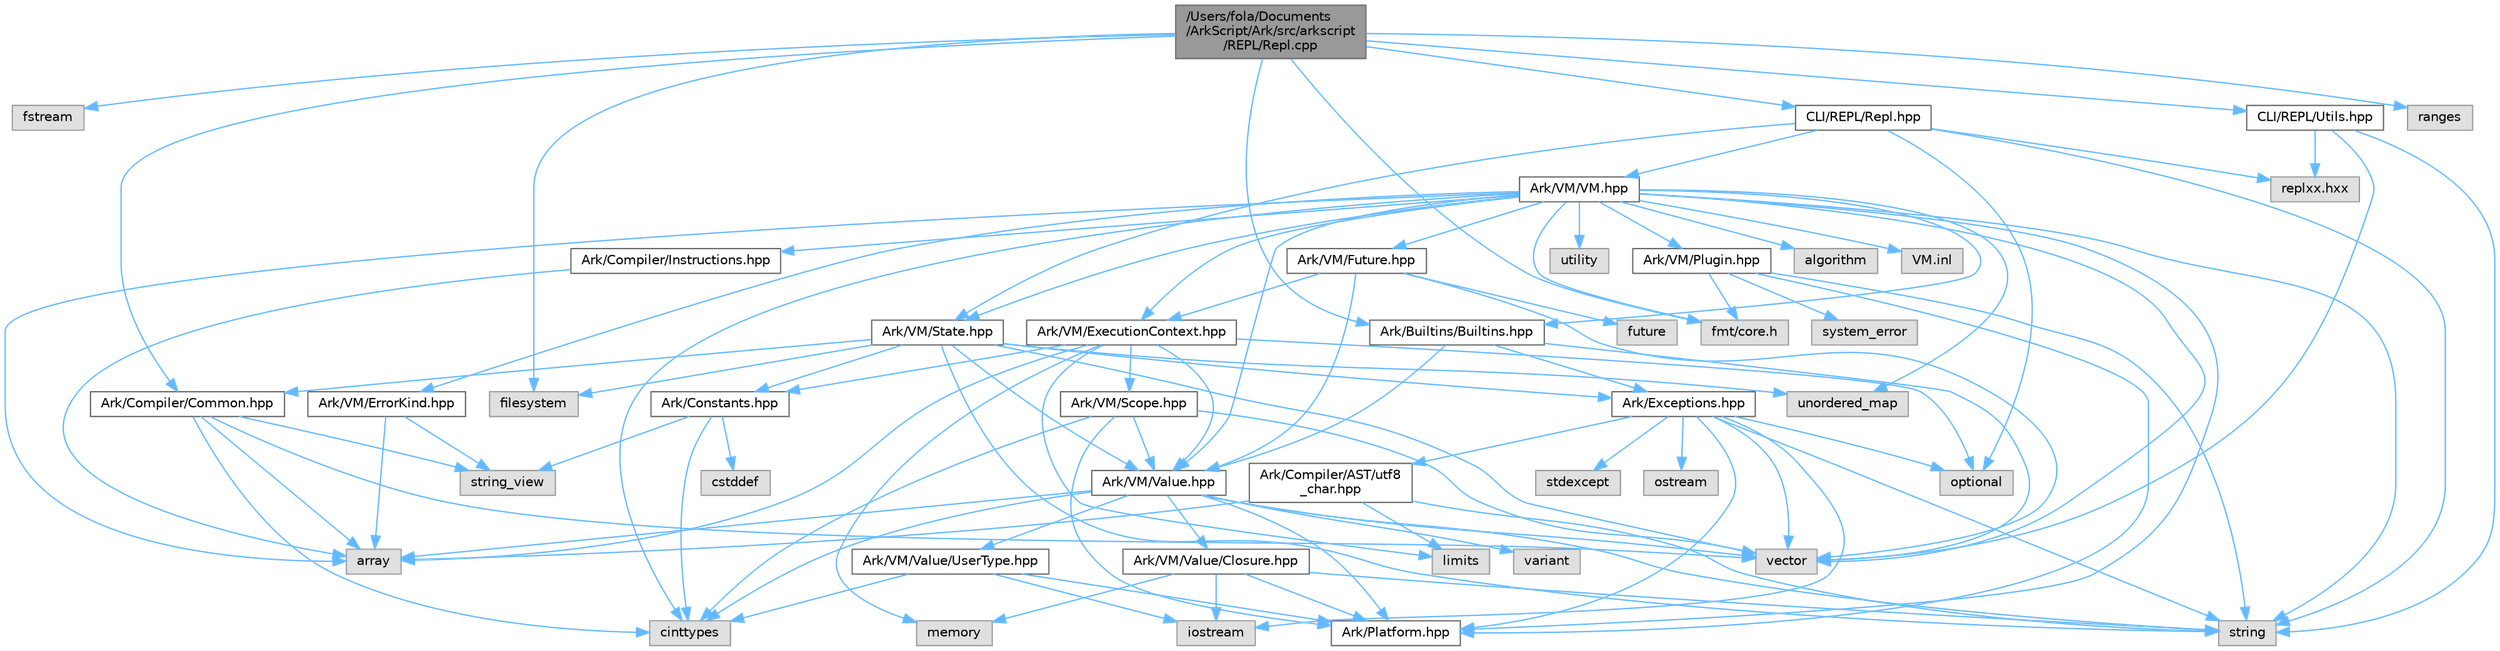 digraph "/Users/fola/Documents/ArkScript/Ark/src/arkscript/REPL/Repl.cpp"
{
 // INTERACTIVE_SVG=YES
 // LATEX_PDF_SIZE
  bgcolor="transparent";
  edge [fontname=Helvetica,fontsize=10,labelfontname=Helvetica,labelfontsize=10];
  node [fontname=Helvetica,fontsize=10,shape=box,height=0.2,width=0.4];
  Node1 [id="Node000001",label="/Users/fola/Documents\l/ArkScript/Ark/src/arkscript\l/REPL/Repl.cpp",height=0.2,width=0.4,color="gray40", fillcolor="grey60", style="filled", fontcolor="black",tooltip=" "];
  Node1 -> Node2 [id="edge1_Node000001_Node000002",color="steelblue1",style="solid",tooltip=" "];
  Node2 [id="Node000002",label="fstream",height=0.2,width=0.4,color="grey60", fillcolor="#E0E0E0", style="filled",tooltip=" "];
  Node1 -> Node3 [id="edge2_Node000001_Node000003",color="steelblue1",style="solid",tooltip=" "];
  Node3 [id="Node000003",label="filesystem",height=0.2,width=0.4,color="grey60", fillcolor="#E0E0E0", style="filled",tooltip=" "];
  Node1 -> Node4 [id="edge3_Node000001_Node000004",color="steelblue1",style="solid",tooltip=" "];
  Node4 [id="Node000004",label="fmt/core.h",height=0.2,width=0.4,color="grey60", fillcolor="#E0E0E0", style="filled",tooltip=" "];
  Node1 -> Node5 [id="edge4_Node000001_Node000005",color="steelblue1",style="solid",tooltip=" "];
  Node5 [id="Node000005",label="ranges",height=0.2,width=0.4,color="grey60", fillcolor="#E0E0E0", style="filled",tooltip=" "];
  Node1 -> Node6 [id="edge5_Node000001_Node000006",color="steelblue1",style="solid",tooltip=" "];
  Node6 [id="Node000006",label="Ark/Builtins/Builtins.hpp",height=0.2,width=0.4,color="grey40", fillcolor="white", style="filled",URL="$da/d84/Builtins_8hpp.html",tooltip="Host the declaration of all the ArkScript builtins."];
  Node6 -> Node7 [id="edge6_Node000006_Node000007",color="steelblue1",style="solid",tooltip=" "];
  Node7 [id="Node000007",label="vector",height=0.2,width=0.4,color="grey60", fillcolor="#E0E0E0", style="filled",tooltip=" "];
  Node6 -> Node8 [id="edge7_Node000006_Node000008",color="steelblue1",style="solid",tooltip=" "];
  Node8 [id="Node000008",label="Ark/VM/Value.hpp",height=0.2,width=0.4,color="grey40", fillcolor="white", style="filled",URL="$de/dfd/Value_8hpp.html",tooltip=" "];
  Node8 -> Node7 [id="edge8_Node000008_Node000007",color="steelblue1",style="solid",tooltip=" "];
  Node8 -> Node9 [id="edge9_Node000008_Node000009",color="steelblue1",style="solid",tooltip=" "];
  Node9 [id="Node000009",label="variant",height=0.2,width=0.4,color="grey60", fillcolor="#E0E0E0", style="filled",tooltip=" "];
  Node8 -> Node10 [id="edge10_Node000008_Node000010",color="steelblue1",style="solid",tooltip=" "];
  Node10 [id="Node000010",label="string",height=0.2,width=0.4,color="grey60", fillcolor="#E0E0E0", style="filled",tooltip=" "];
  Node8 -> Node11 [id="edge11_Node000008_Node000011",color="steelblue1",style="solid",tooltip=" "];
  Node11 [id="Node000011",label="cinttypes",height=0.2,width=0.4,color="grey60", fillcolor="#E0E0E0", style="filled",tooltip=" "];
  Node8 -> Node12 [id="edge12_Node000008_Node000012",color="steelblue1",style="solid",tooltip=" "];
  Node12 [id="Node000012",label="array",height=0.2,width=0.4,color="grey60", fillcolor="#E0E0E0", style="filled",tooltip=" "];
  Node8 -> Node13 [id="edge13_Node000008_Node000013",color="steelblue1",style="solid",tooltip=" "];
  Node13 [id="Node000013",label="Ark/VM/Value/Closure.hpp",height=0.2,width=0.4,color="grey40", fillcolor="white", style="filled",URL="$dc/dd5/Closure_8hpp.html",tooltip="Subtype of the value type, handling closures."];
  Node13 -> Node14 [id="edge14_Node000013_Node000014",color="steelblue1",style="solid",tooltip=" "];
  Node14 [id="Node000014",label="memory",height=0.2,width=0.4,color="grey60", fillcolor="#E0E0E0", style="filled",tooltip=" "];
  Node13 -> Node15 [id="edge15_Node000013_Node000015",color="steelblue1",style="solid",tooltip=" "];
  Node15 [id="Node000015",label="iostream",height=0.2,width=0.4,color="grey60", fillcolor="#E0E0E0", style="filled",tooltip=" "];
  Node13 -> Node10 [id="edge16_Node000013_Node000010",color="steelblue1",style="solid",tooltip=" "];
  Node13 -> Node16 [id="edge17_Node000013_Node000016",color="steelblue1",style="solid",tooltip=" "];
  Node16 [id="Node000016",label="Ark/Platform.hpp",height=0.2,width=0.4,color="grey40", fillcolor="white", style="filled",URL="$d5/d40/Platform_8hpp.html",tooltip="ArkScript configuration macros."];
  Node8 -> Node17 [id="edge18_Node000008_Node000017",color="steelblue1",style="solid",tooltip=" "];
  Node17 [id="Node000017",label="Ark/VM/Value/UserType.hpp",height=0.2,width=0.4,color="grey40", fillcolor="white", style="filled",URL="$dc/d3d/UserType_8hpp.html",tooltip="Subtype of the value, capable of handling any C++ type."];
  Node17 -> Node15 [id="edge19_Node000017_Node000015",color="steelblue1",style="solid",tooltip=" "];
  Node17 -> Node11 [id="edge20_Node000017_Node000011",color="steelblue1",style="solid",tooltip=" "];
  Node17 -> Node16 [id="edge21_Node000017_Node000016",color="steelblue1",style="solid",tooltip=" "];
  Node8 -> Node16 [id="edge22_Node000008_Node000016",color="steelblue1",style="solid",tooltip=" "];
  Node6 -> Node18 [id="edge23_Node000006_Node000018",color="steelblue1",style="solid",tooltip=" "];
  Node18 [id="Node000018",label="Ark/Exceptions.hpp",height=0.2,width=0.4,color="grey40", fillcolor="white", style="filled",URL="$d2/de9/Exceptions_8hpp.html",tooltip="ArkScript homemade exceptions."];
  Node18 -> Node10 [id="edge24_Node000018_Node000010",color="steelblue1",style="solid",tooltip=" "];
  Node18 -> Node7 [id="edge25_Node000018_Node000007",color="steelblue1",style="solid",tooltip=" "];
  Node18 -> Node19 [id="edge26_Node000018_Node000019",color="steelblue1",style="solid",tooltip=" "];
  Node19 [id="Node000019",label="stdexcept",height=0.2,width=0.4,color="grey60", fillcolor="#E0E0E0", style="filled",tooltip=" "];
  Node18 -> Node20 [id="edge27_Node000018_Node000020",color="steelblue1",style="solid",tooltip=" "];
  Node20 [id="Node000020",label="optional",height=0.2,width=0.4,color="grey60", fillcolor="#E0E0E0", style="filled",tooltip=" "];
  Node18 -> Node21 [id="edge28_Node000018_Node000021",color="steelblue1",style="solid",tooltip=" "];
  Node21 [id="Node000021",label="ostream",height=0.2,width=0.4,color="grey60", fillcolor="#E0E0E0", style="filled",tooltip=" "];
  Node18 -> Node15 [id="edge29_Node000018_Node000015",color="steelblue1",style="solid",tooltip=" "];
  Node18 -> Node22 [id="edge30_Node000018_Node000022",color="steelblue1",style="solid",tooltip=" "];
  Node22 [id="Node000022",label="Ark/Compiler/AST/utf8\l_char.hpp",height=0.2,width=0.4,color="grey40", fillcolor="white", style="filled",URL="$db/d4e/utf8__char_8hpp.html",tooltip=" "];
  Node22 -> Node12 [id="edge31_Node000022_Node000012",color="steelblue1",style="solid",tooltip=" "];
  Node22 -> Node10 [id="edge32_Node000022_Node000010",color="steelblue1",style="solid",tooltip=" "];
  Node22 -> Node23 [id="edge33_Node000022_Node000023",color="steelblue1",style="solid",tooltip=" "];
  Node23 [id="Node000023",label="limits",height=0.2,width=0.4,color="grey60", fillcolor="#E0E0E0", style="filled",tooltip=" "];
  Node18 -> Node16 [id="edge34_Node000018_Node000016",color="steelblue1",style="solid",tooltip=" "];
  Node1 -> Node24 [id="edge35_Node000001_Node000024",color="steelblue1",style="solid",tooltip=" "];
  Node24 [id="Node000024",label="Ark/Compiler/Common.hpp",height=0.2,width=0.4,color="grey40", fillcolor="white", style="filled",URL="$d8/ddd/Common_8hpp.html",tooltip="Common code for the compiler."];
  Node24 -> Node12 [id="edge36_Node000024_Node000012",color="steelblue1",style="solid",tooltip=" "];
  Node24 -> Node25 [id="edge37_Node000024_Node000025",color="steelblue1",style="solid",tooltip=" "];
  Node25 [id="Node000025",label="string_view",height=0.2,width=0.4,color="grey60", fillcolor="#E0E0E0", style="filled",tooltip=" "];
  Node24 -> Node7 [id="edge38_Node000024_Node000007",color="steelblue1",style="solid",tooltip=" "];
  Node24 -> Node11 [id="edge39_Node000024_Node000011",color="steelblue1",style="solid",tooltip=" "];
  Node1 -> Node26 [id="edge40_Node000001_Node000026",color="steelblue1",style="solid",tooltip=" "];
  Node26 [id="Node000026",label="CLI/REPL/Repl.hpp",height=0.2,width=0.4,color="grey40", fillcolor="white", style="filled",URL="$d5/da5/Repl_8hpp.html",tooltip="ArkScript REPL - Read Eval Print Loop."];
  Node26 -> Node10 [id="edge41_Node000026_Node000010",color="steelblue1",style="solid",tooltip=" "];
  Node26 -> Node20 [id="edge42_Node000026_Node000020",color="steelblue1",style="solid",tooltip=" "];
  Node26 -> Node27 [id="edge43_Node000026_Node000027",color="steelblue1",style="solid",tooltip=" "];
  Node27 [id="Node000027",label="Ark/VM/VM.hpp",height=0.2,width=0.4,color="grey40", fillcolor="white", style="filled",URL="$d1/d91/VM_8hpp.html",tooltip="The ArkScript virtual machine."];
  Node27 -> Node12 [id="edge44_Node000027_Node000012",color="steelblue1",style="solid",tooltip=" "];
  Node27 -> Node7 [id="edge45_Node000027_Node000007",color="steelblue1",style="solid",tooltip=" "];
  Node27 -> Node10 [id="edge46_Node000027_Node000010",color="steelblue1",style="solid",tooltip=" "];
  Node27 -> Node28 [id="edge47_Node000027_Node000028",color="steelblue1",style="solid",tooltip=" "];
  Node28 [id="Node000028",label="utility",height=0.2,width=0.4,color="grey60", fillcolor="#E0E0E0", style="filled",tooltip=" "];
  Node27 -> Node11 [id="edge48_Node000027_Node000011",color="steelblue1",style="solid",tooltip=" "];
  Node27 -> Node29 [id="edge49_Node000027_Node000029",color="steelblue1",style="solid",tooltip=" "];
  Node29 [id="Node000029",label="unordered_map",height=0.2,width=0.4,color="grey60", fillcolor="#E0E0E0", style="filled",tooltip=" "];
  Node27 -> Node30 [id="edge50_Node000027_Node000030",color="steelblue1",style="solid",tooltip=" "];
  Node30 [id="Node000030",label="algorithm",height=0.2,width=0.4,color="grey60", fillcolor="#E0E0E0", style="filled",tooltip=" "];
  Node27 -> Node4 [id="edge51_Node000027_Node000004",color="steelblue1",style="solid",tooltip=" "];
  Node27 -> Node31 [id="edge52_Node000027_Node000031",color="steelblue1",style="solid",tooltip=" "];
  Node31 [id="Node000031",label="Ark/Compiler/Instructions.hpp",height=0.2,width=0.4,color="grey40", fillcolor="white", style="filled",URL="$d8/daa/Instructions_8hpp.html",tooltip="The different instructions used by the compiler and virtual machine."];
  Node31 -> Node12 [id="edge53_Node000031_Node000012",color="steelblue1",style="solid",tooltip=" "];
  Node27 -> Node8 [id="edge54_Node000027_Node000008",color="steelblue1",style="solid",tooltip=" "];
  Node27 -> Node32 [id="edge55_Node000027_Node000032",color="steelblue1",style="solid",tooltip=" "];
  Node32 [id="Node000032",label="Ark/VM/State.hpp",height=0.2,width=0.4,color="grey40", fillcolor="white", style="filled",URL="$d0/db5/State_8hpp.html",tooltip="State used by the virtual machine: it loads the bytecode, can compile it if needed,..."];
  Node32 -> Node10 [id="edge56_Node000032_Node000010",color="steelblue1",style="solid",tooltip=" "];
  Node32 -> Node7 [id="edge57_Node000032_Node000007",color="steelblue1",style="solid",tooltip=" "];
  Node32 -> Node29 [id="edge58_Node000032_Node000029",color="steelblue1",style="solid",tooltip=" "];
  Node32 -> Node3 [id="edge59_Node000032_Node000003",color="steelblue1",style="solid",tooltip=" "];
  Node32 -> Node33 [id="edge60_Node000032_Node000033",color="steelblue1",style="solid",tooltip=" "];
  Node33 [id="Node000033",label="Ark/Constants.hpp",height=0.2,width=0.4,color="grey40", fillcolor="white", style="filled",URL="$d6/de9/Constants_8hpp.html",tooltip="Constants used by ArkScript."];
  Node33 -> Node25 [id="edge61_Node000033_Node000025",color="steelblue1",style="solid",tooltip=" "];
  Node33 -> Node11 [id="edge62_Node000033_Node000011",color="steelblue1",style="solid",tooltip=" "];
  Node33 -> Node34 [id="edge63_Node000033_Node000034",color="steelblue1",style="solid",tooltip=" "];
  Node34 [id="Node000034",label="cstddef",height=0.2,width=0.4,color="grey60", fillcolor="#E0E0E0", style="filled",tooltip=" "];
  Node32 -> Node8 [id="edge64_Node000032_Node000008",color="steelblue1",style="solid",tooltip=" "];
  Node32 -> Node24 [id="edge65_Node000032_Node000024",color="steelblue1",style="solid",tooltip=" "];
  Node32 -> Node18 [id="edge66_Node000032_Node000018",color="steelblue1",style="solid",tooltip=" "];
  Node27 -> Node35 [id="edge67_Node000027_Node000035",color="steelblue1",style="solid",tooltip=" "];
  Node35 [id="Node000035",label="Ark/VM/ErrorKind.hpp",height=0.2,width=0.4,color="grey40", fillcolor="white", style="filled",URL="$de/df9/ErrorKind_8hpp.html",tooltip=" "];
  Node35 -> Node12 [id="edge68_Node000035_Node000012",color="steelblue1",style="solid",tooltip=" "];
  Node35 -> Node25 [id="edge69_Node000035_Node000025",color="steelblue1",style="solid",tooltip=" "];
  Node27 -> Node36 [id="edge70_Node000027_Node000036",color="steelblue1",style="solid",tooltip=" "];
  Node36 [id="Node000036",label="Ark/VM/ExecutionContext.hpp",height=0.2,width=0.4,color="grey40", fillcolor="white", style="filled",URL="$db/df6/ExecutionContext_8hpp.html",tooltip="Keeping track of the internal data needed by the VM."];
  Node36 -> Node12 [id="edge71_Node000036_Node000012",color="steelblue1",style="solid",tooltip=" "];
  Node36 -> Node23 [id="edge72_Node000036_Node000023",color="steelblue1",style="solid",tooltip=" "];
  Node36 -> Node14 [id="edge73_Node000036_Node000014",color="steelblue1",style="solid",tooltip=" "];
  Node36 -> Node20 [id="edge74_Node000036_Node000020",color="steelblue1",style="solid",tooltip=" "];
  Node36 -> Node33 [id="edge75_Node000036_Node000033",color="steelblue1",style="solid",tooltip=" "];
  Node36 -> Node8 [id="edge76_Node000036_Node000008",color="steelblue1",style="solid",tooltip=" "];
  Node36 -> Node37 [id="edge77_Node000036_Node000037",color="steelblue1",style="solid",tooltip=" "];
  Node37 [id="Node000037",label="Ark/VM/Scope.hpp",height=0.2,width=0.4,color="grey40", fillcolor="white", style="filled",URL="$d8/dcd/Scope_8hpp.html",tooltip="The virtual machine scope system."];
  Node37 -> Node7 [id="edge78_Node000037_Node000007",color="steelblue1",style="solid",tooltip=" "];
  Node37 -> Node11 [id="edge79_Node000037_Node000011",color="steelblue1",style="solid",tooltip=" "];
  Node37 -> Node16 [id="edge80_Node000037_Node000016",color="steelblue1",style="solid",tooltip=" "];
  Node37 -> Node8 [id="edge81_Node000037_Node000008",color="steelblue1",style="solid",tooltip=" "];
  Node27 -> Node6 [id="edge82_Node000027_Node000006",color="steelblue1",style="solid",tooltip=" "];
  Node27 -> Node16 [id="edge83_Node000027_Node000016",color="steelblue1",style="solid",tooltip=" "];
  Node27 -> Node38 [id="edge84_Node000027_Node000038",color="steelblue1",style="solid",tooltip=" "];
  Node38 [id="Node000038",label="Ark/VM/Plugin.hpp",height=0.2,width=0.4,color="grey40", fillcolor="white", style="filled",URL="$db/d0e/Plugin_8hpp.html",tooltip="Loads .dll/.so/.dynlib files."];
  Node38 -> Node16 [id="edge85_Node000038_Node000016",color="steelblue1",style="solid",tooltip=" "];
  Node38 -> Node10 [id="edge86_Node000038_Node000010",color="steelblue1",style="solid",tooltip=" "];
  Node38 -> Node39 [id="edge87_Node000038_Node000039",color="steelblue1",style="solid",tooltip=" "];
  Node39 [id="Node000039",label="system_error",height=0.2,width=0.4,color="grey60", fillcolor="#E0E0E0", style="filled",tooltip=" "];
  Node38 -> Node4 [id="edge88_Node000038_Node000004",color="steelblue1",style="solid",tooltip=" "];
  Node27 -> Node40 [id="edge89_Node000027_Node000040",color="steelblue1",style="solid",tooltip=" "];
  Node40 [id="Node000040",label="Ark/VM/Future.hpp",height=0.2,width=0.4,color="grey40", fillcolor="white", style="filled",URL="$d0/dda/Future_8hpp.html",tooltip=" "];
  Node40 -> Node41 [id="edge90_Node000040_Node000041",color="steelblue1",style="solid",tooltip=" "];
  Node41 [id="Node000041",label="future",height=0.2,width=0.4,color="grey60", fillcolor="#E0E0E0", style="filled",tooltip=" "];
  Node40 -> Node7 [id="edge91_Node000040_Node000007",color="steelblue1",style="solid",tooltip=" "];
  Node40 -> Node8 [id="edge92_Node000040_Node000008",color="steelblue1",style="solid",tooltip=" "];
  Node40 -> Node36 [id="edge93_Node000040_Node000036",color="steelblue1",style="solid",tooltip=" "];
  Node27 -> Node42 [id="edge94_Node000027_Node000042",color="steelblue1",style="solid",tooltip=" "];
  Node42 [id="Node000042",label="VM.inl",height=0.2,width=0.4,color="grey60", fillcolor="#E0E0E0", style="filled",tooltip=" "];
  Node26 -> Node32 [id="edge95_Node000026_Node000032",color="steelblue1",style="solid",tooltip=" "];
  Node26 -> Node43 [id="edge96_Node000026_Node000043",color="steelblue1",style="solid",tooltip=" "];
  Node43 [id="Node000043",label="replxx.hxx",height=0.2,width=0.4,color="grey60", fillcolor="#E0E0E0", style="filled",tooltip=" "];
  Node1 -> Node44 [id="edge97_Node000001_Node000044",color="steelblue1",style="solid",tooltip=" "];
  Node44 [id="Node000044",label="CLI/REPL/Utils.hpp",height=0.2,width=0.4,color="grey40", fillcolor="white", style="filled",URL="$df/d85/CLI_2REPL_2Utils_8hpp.html",tooltip="replxx utilities"];
  Node44 -> Node7 [id="edge98_Node000044_Node000007",color="steelblue1",style="solid",tooltip=" "];
  Node44 -> Node10 [id="edge99_Node000044_Node000010",color="steelblue1",style="solid",tooltip=" "];
  Node44 -> Node43 [id="edge100_Node000044_Node000043",color="steelblue1",style="solid",tooltip=" "];
}
